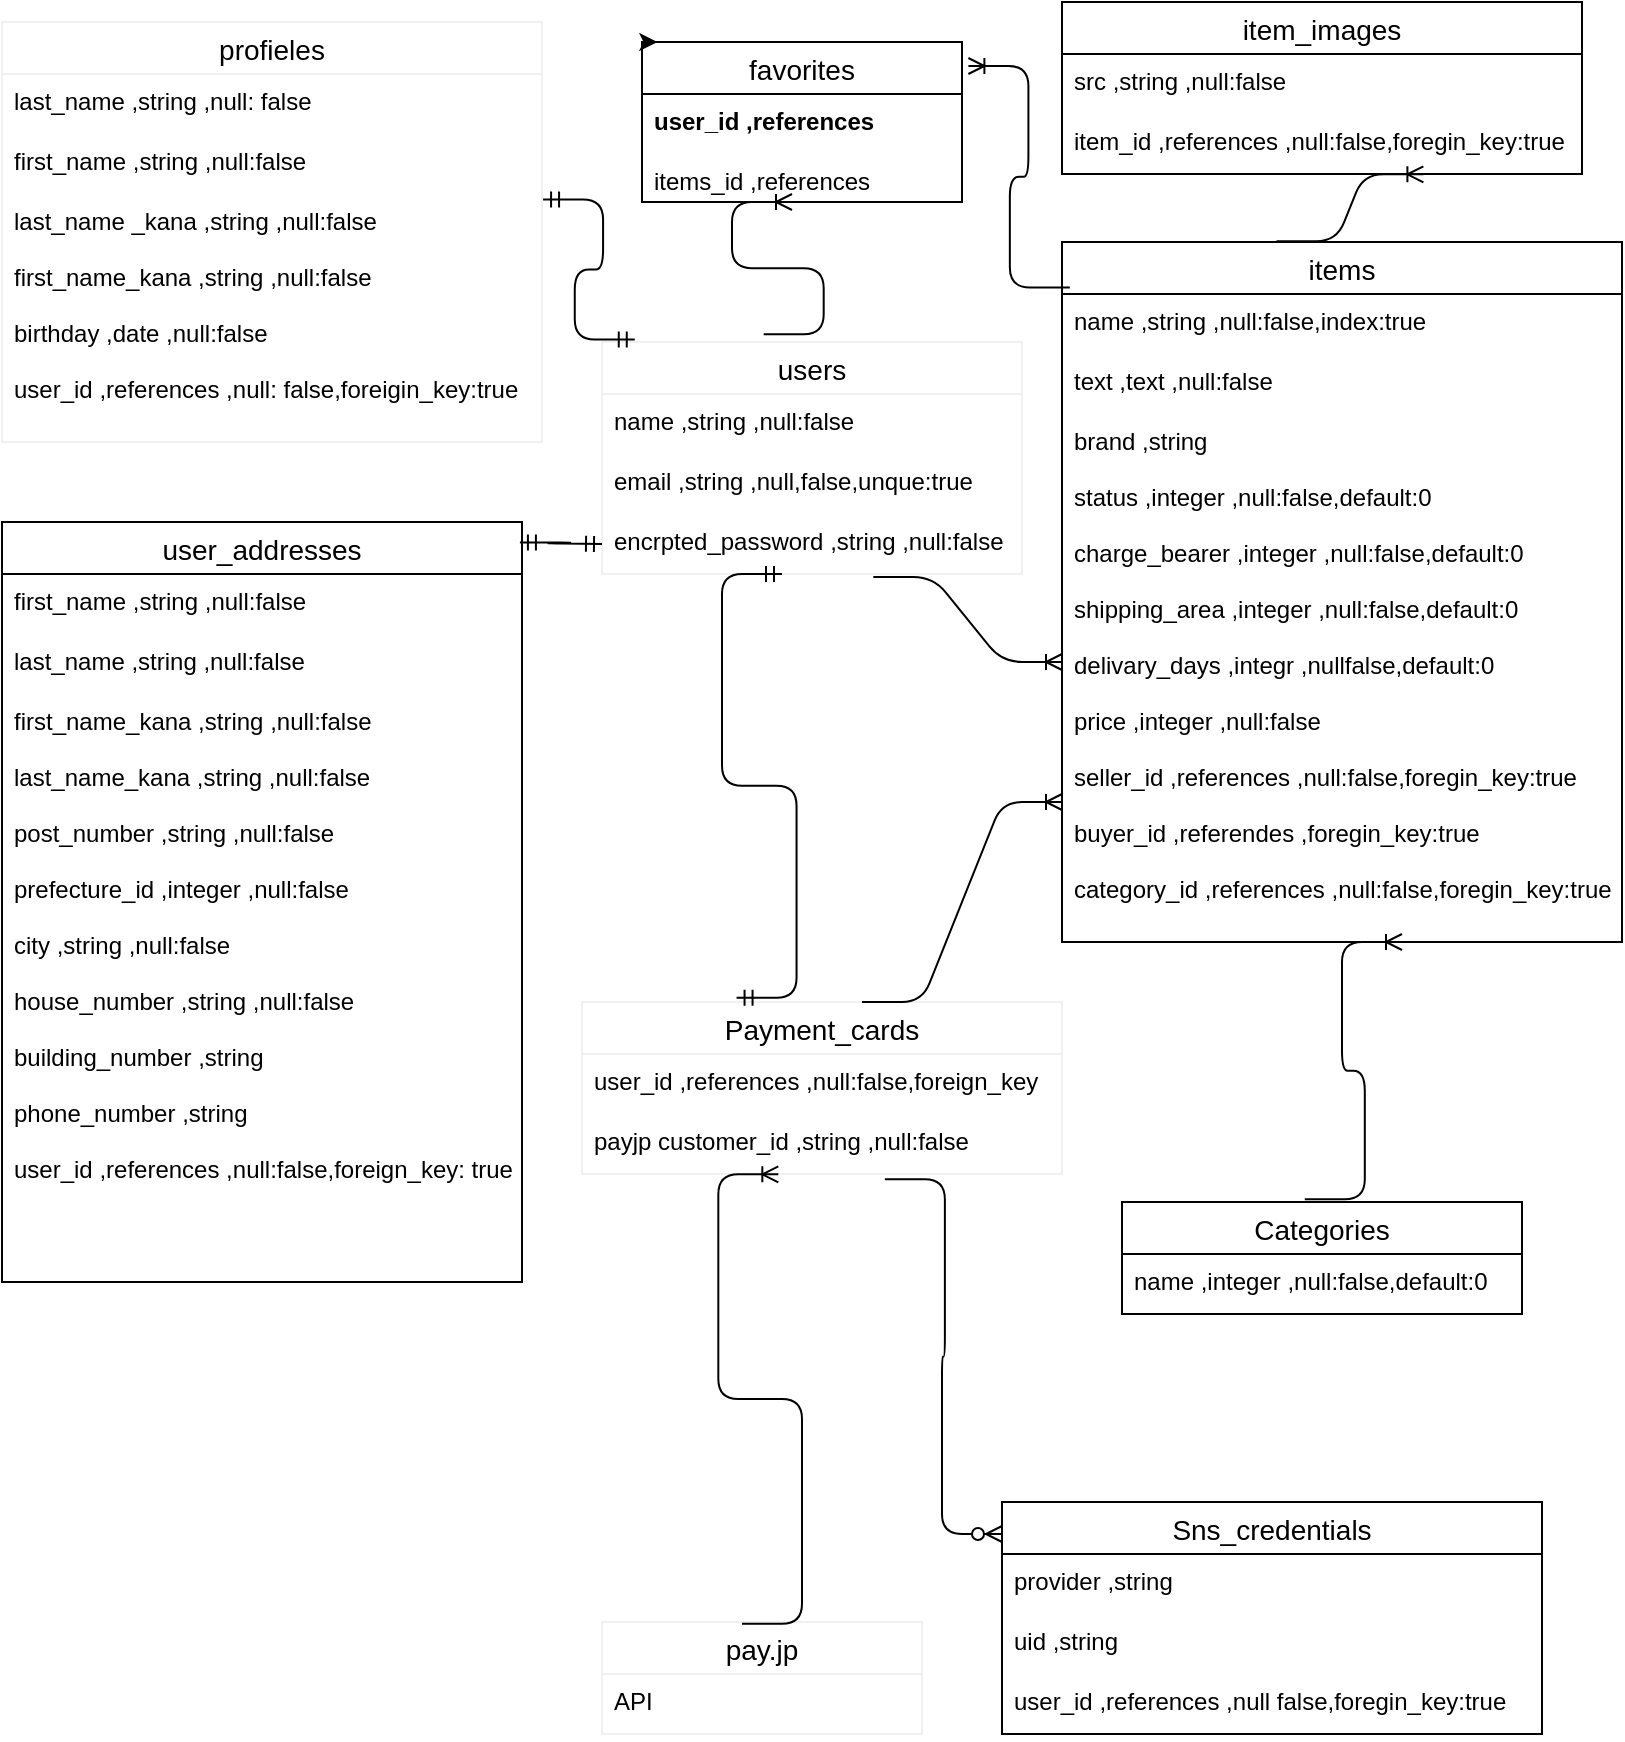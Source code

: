 <mxfile>
    <diagram id="Y5r9peVsJ0q9vcZss0R_" name="ページ1">
        <mxGraphModel dx="844" dy="1770" grid="1" gridSize="10" guides="1" tooltips="1" connect="1" arrows="1" fold="1" page="1" pageScale="1" pageWidth="827" pageHeight="1169" math="0" shadow="0">
            <root>
                <mxCell id="0"/>
                <mxCell id="1" parent="0"/>
                <mxCell id="AvC1nVBK0GeLXNqufEMX-15" value="favorites" style="swimlane;fontStyle=0;childLayout=stackLayout;horizontal=1;startSize=26;horizontalStack=0;resizeParent=1;resizeParentMax=0;resizeLast=0;collapsible=1;marginBottom=0;align=center;fontSize=14;" vertex="1" parent="1">
                    <mxGeometry x="330" y="-1140" width="160" height="80" as="geometry"/>
                </mxCell>
                <mxCell id="AvC1nVBK0GeLXNqufEMX-16" value="user_id ,references" style="text;strokeColor=none;fillColor=none;spacingLeft=4;spacingRight=4;overflow=hidden;rotatable=0;points=[[0,0.5],[1,0.5]];portConstraint=eastwest;fontSize=12;fontStyle=1" vertex="1" parent="AvC1nVBK0GeLXNqufEMX-15">
                    <mxGeometry y="26" width="160" height="30" as="geometry"/>
                </mxCell>
                <mxCell id="AvC1nVBK0GeLXNqufEMX-17" value="items_id ,references&#10;" style="text;strokeColor=none;fillColor=none;spacingLeft=4;spacingRight=4;overflow=hidden;rotatable=0;points=[[0,0.5],[1,0.5]];portConstraint=eastwest;fontSize=12;" vertex="1" parent="AvC1nVBK0GeLXNqufEMX-15">
                    <mxGeometry y="56" width="160" height="24" as="geometry"/>
                </mxCell>
                <mxCell id="AvC1nVBK0GeLXNqufEMX-20" style="edgeStyle=orthogonalEdgeStyle;rounded=0;orthogonalLoop=1;jettySize=auto;html=1;exitX=0;exitY=0;exitDx=0;exitDy=0;entryX=0.048;entryY=-0.01;entryDx=0;entryDy=0;entryPerimeter=0;" edge="1" parent="1" source="AvC1nVBK0GeLXNqufEMX-15" target="AvC1nVBK0GeLXNqufEMX-15">
                    <mxGeometry relative="1" as="geometry"/>
                </mxCell>
                <mxCell id="AvC1nVBK0GeLXNqufEMX-75" value="users" style="swimlane;fontStyle=0;childLayout=stackLayout;horizontal=1;startSize=26;horizontalStack=0;resizeParent=1;resizeParentMax=0;resizeLast=0;collapsible=1;marginBottom=0;align=center;fontSize=14;strokeColor=#f0f0f0;" vertex="1" parent="1">
                    <mxGeometry x="310" y="-990" width="210" height="116" as="geometry"/>
                </mxCell>
                <mxCell id="AvC1nVBK0GeLXNqufEMX-76" value="name ,string ,null:false" style="text;strokeColor=none;fillColor=none;spacingLeft=4;spacingRight=4;overflow=hidden;rotatable=0;points=[[0,0.5],[1,0.5]];portConstraint=eastwest;fontSize=12;" vertex="1" parent="AvC1nVBK0GeLXNqufEMX-75">
                    <mxGeometry y="26" width="210" height="30" as="geometry"/>
                </mxCell>
                <mxCell id="AvC1nVBK0GeLXNqufEMX-77" value="email ,string ,null,false,unque:true" style="text;strokeColor=none;fillColor=none;spacingLeft=4;spacingRight=4;overflow=hidden;rotatable=0;points=[[0,0.5],[1,0.5]];portConstraint=eastwest;fontSize=12;" vertex="1" parent="AvC1nVBK0GeLXNqufEMX-75">
                    <mxGeometry y="56" width="210" height="30" as="geometry"/>
                </mxCell>
                <mxCell id="AvC1nVBK0GeLXNqufEMX-78" value="encrpted_password ,string ,null:false" style="text;strokeColor=none;fillColor=none;spacingLeft=4;spacingRight=4;overflow=hidden;rotatable=0;points=[[0,0.5],[1,0.5]];portConstraint=eastwest;fontSize=12;" vertex="1" parent="AvC1nVBK0GeLXNqufEMX-75">
                    <mxGeometry y="86" width="210" height="30" as="geometry"/>
                </mxCell>
                <mxCell id="AvC1nVBK0GeLXNqufEMX-81" value="Payment_cards" style="swimlane;fontStyle=0;childLayout=stackLayout;horizontal=1;startSize=26;horizontalStack=0;resizeParent=1;resizeParentMax=0;resizeLast=0;collapsible=1;marginBottom=0;align=center;fontSize=14;strokeColor=#f0f0f0;" vertex="1" parent="1">
                    <mxGeometry x="300" y="-660" width="240" height="86" as="geometry"/>
                </mxCell>
                <mxCell id="AvC1nVBK0GeLXNqufEMX-82" value="user_id ,references ,null:false,foreign_key" style="text;strokeColor=none;fillColor=none;spacingLeft=4;spacingRight=4;overflow=hidden;rotatable=0;points=[[0,0.5],[1,0.5]];portConstraint=eastwest;fontSize=12;" vertex="1" parent="AvC1nVBK0GeLXNqufEMX-81">
                    <mxGeometry y="26" width="240" height="30" as="geometry"/>
                </mxCell>
                <mxCell id="AvC1nVBK0GeLXNqufEMX-83" value="payjp customer_id ,string ,null:false" style="text;strokeColor=none;fillColor=none;spacingLeft=4;spacingRight=4;overflow=hidden;rotatable=0;points=[[0,0.5],[1,0.5]];portConstraint=eastwest;fontSize=12;" vertex="1" parent="AvC1nVBK0GeLXNqufEMX-81">
                    <mxGeometry y="56" width="240" height="30" as="geometry"/>
                </mxCell>
                <mxCell id="AvC1nVBK0GeLXNqufEMX-85" value="pay.jp" style="swimlane;fontStyle=0;childLayout=stackLayout;horizontal=1;startSize=26;horizontalStack=0;resizeParent=1;resizeParentMax=0;resizeLast=0;collapsible=1;marginBottom=0;align=center;fontSize=14;strokeColor=#f0f0f0;" vertex="1" parent="1">
                    <mxGeometry x="310" y="-350" width="160" height="56" as="geometry"/>
                </mxCell>
                <mxCell id="AvC1nVBK0GeLXNqufEMX-86" value="API" style="text;strokeColor=none;fillColor=none;spacingLeft=4;spacingRight=4;overflow=hidden;rotatable=0;points=[[0,0.5],[1,0.5]];portConstraint=eastwest;fontSize=12;" vertex="1" parent="AvC1nVBK0GeLXNqufEMX-85">
                    <mxGeometry y="26" width="160" height="30" as="geometry"/>
                </mxCell>
                <mxCell id="AvC1nVBK0GeLXNqufEMX-89" value="profieles" style="swimlane;fontStyle=0;childLayout=stackLayout;horizontal=1;startSize=26;horizontalStack=0;resizeParent=1;resizeParentMax=0;resizeLast=0;collapsible=1;marginBottom=0;align=center;fontSize=14;strokeColor=#f0f0f0;" vertex="1" parent="1">
                    <mxGeometry x="10" y="-1150" width="270" height="210" as="geometry"/>
                </mxCell>
                <mxCell id="AvC1nVBK0GeLXNqufEMX-90" value="last_name ,string ,null: false" style="text;strokeColor=none;fillColor=none;spacingLeft=4;spacingRight=4;overflow=hidden;rotatable=0;points=[[0,0.5],[1,0.5]];portConstraint=eastwest;fontSize=12;" vertex="1" parent="AvC1nVBK0GeLXNqufEMX-89">
                    <mxGeometry y="26" width="270" height="30" as="geometry"/>
                </mxCell>
                <mxCell id="AvC1nVBK0GeLXNqufEMX-91" value="first_name ,string ,null:false" style="text;strokeColor=none;fillColor=none;spacingLeft=4;spacingRight=4;overflow=hidden;rotatable=0;points=[[0,0.5],[1,0.5]];portConstraint=eastwest;fontSize=12;" vertex="1" parent="AvC1nVBK0GeLXNqufEMX-89">
                    <mxGeometry y="56" width="270" height="30" as="geometry"/>
                </mxCell>
                <mxCell id="AvC1nVBK0GeLXNqufEMX-92" value="last_name _kana ,string ,null:false&#10;&#10;first_name_kana ,string ,null:false&#10;&#10;birthday ,date ,null:false&#10;&#10;user_id ,references ,null: false,foreigin_key:true " style="text;strokeColor=none;fillColor=none;spacingLeft=4;spacingRight=4;overflow=hidden;rotatable=0;points=[[0,0.5],[1,0.5]];portConstraint=eastwest;fontSize=12;" vertex="1" parent="AvC1nVBK0GeLXNqufEMX-89">
                    <mxGeometry y="86" width="270" height="124" as="geometry"/>
                </mxCell>
                <mxCell id="AvC1nVBK0GeLXNqufEMX-93" value="user_addresses" style="swimlane;fontStyle=0;childLayout=stackLayout;horizontal=1;startSize=26;horizontalStack=0;resizeParent=1;resizeParentMax=0;resizeLast=0;collapsible=1;marginBottom=0;align=center;fontSize=14;fillColor=none;gradientColor=none;" vertex="1" parent="1">
                    <mxGeometry x="10" y="-900" width="260" height="380" as="geometry"/>
                </mxCell>
                <mxCell id="AvC1nVBK0GeLXNqufEMX-94" value="first_name ,string ,null:false" style="text;strokeColor=none;fillColor=none;spacingLeft=4;spacingRight=4;overflow=hidden;rotatable=0;points=[[0,0.5],[1,0.5]];portConstraint=eastwest;fontSize=12;" vertex="1" parent="AvC1nVBK0GeLXNqufEMX-93">
                    <mxGeometry y="26" width="260" height="30" as="geometry"/>
                </mxCell>
                <mxCell id="AvC1nVBK0GeLXNqufEMX-95" value="last_name ,string ,null:false" style="text;strokeColor=none;fillColor=none;spacingLeft=4;spacingRight=4;overflow=hidden;rotatable=0;points=[[0,0.5],[1,0.5]];portConstraint=eastwest;fontSize=12;" vertex="1" parent="AvC1nVBK0GeLXNqufEMX-93">
                    <mxGeometry y="56" width="260" height="30" as="geometry"/>
                </mxCell>
                <mxCell id="AvC1nVBK0GeLXNqufEMX-96" value="first_name_kana ,string ,null:false&#10;&#10;last_name_kana ,string ,null:false&#10;&#10;post_number ,string ,null:false&#10;&#10;prefecture_id ,integer ,null:false&#10;&#10;city ,string ,null:false&#10;&#10;house_number ,string ,null:false&#10;&#10;building_number ,string&#10;&#10;phone_number ,string&#10;&#10;user_id ,references ,null:false,foreign_key: true&#10;&#10;&#10;&#10;&#10;&#10;&#10;" style="text;strokeColor=none;fillColor=none;spacingLeft=4;spacingRight=4;overflow=hidden;rotatable=0;points=[[0,0.5],[1,0.5]];portConstraint=eastwest;fontSize=12;" vertex="1" parent="AvC1nVBK0GeLXNqufEMX-93">
                    <mxGeometry y="86" width="260" height="294" as="geometry"/>
                </mxCell>
                <mxCell id="AvC1nVBK0GeLXNqufEMX-99" value="item_images" style="swimlane;fontStyle=0;childLayout=stackLayout;horizontal=1;startSize=26;horizontalStack=0;resizeParent=1;resizeParentMax=0;resizeLast=0;collapsible=1;marginBottom=0;align=center;fontSize=14;fillColor=none;gradientColor=none;" vertex="1" parent="1">
                    <mxGeometry x="540" y="-1160" width="260" height="86" as="geometry"/>
                </mxCell>
                <mxCell id="AvC1nVBK0GeLXNqufEMX-100" value="src ,string ,null:false" style="text;strokeColor=none;fillColor=none;spacingLeft=4;spacingRight=4;overflow=hidden;rotatable=0;points=[[0,0.5],[1,0.5]];portConstraint=eastwest;fontSize=12;" vertex="1" parent="AvC1nVBK0GeLXNqufEMX-99">
                    <mxGeometry y="26" width="260" height="30" as="geometry"/>
                </mxCell>
                <mxCell id="AvC1nVBK0GeLXNqufEMX-101" value="item_id ,references ,null:false,foregin_key:true" style="text;strokeColor=none;fillColor=none;spacingLeft=4;spacingRight=4;overflow=hidden;rotatable=0;points=[[0,0.5],[1,0.5]];portConstraint=eastwest;fontSize=12;" vertex="1" parent="AvC1nVBK0GeLXNqufEMX-99">
                    <mxGeometry y="56" width="260" height="30" as="geometry"/>
                </mxCell>
                <mxCell id="AvC1nVBK0GeLXNqufEMX-103" value="items" style="swimlane;fontStyle=0;childLayout=stackLayout;horizontal=1;startSize=26;horizontalStack=0;resizeParent=1;resizeParentMax=0;resizeLast=0;collapsible=1;marginBottom=0;align=center;fontSize=14;fillColor=none;gradientColor=none;" vertex="1" parent="1">
                    <mxGeometry x="540" y="-1040" width="280" height="350" as="geometry"/>
                </mxCell>
                <mxCell id="AvC1nVBK0GeLXNqufEMX-104" value="name ,string ,null:false,index:true" style="text;strokeColor=none;fillColor=none;spacingLeft=4;spacingRight=4;overflow=hidden;rotatable=0;points=[[0,0.5],[1,0.5]];portConstraint=eastwest;fontSize=12;" vertex="1" parent="AvC1nVBK0GeLXNqufEMX-103">
                    <mxGeometry y="26" width="280" height="30" as="geometry"/>
                </mxCell>
                <mxCell id="AvC1nVBK0GeLXNqufEMX-105" value="text ,text ,null:false" style="text;strokeColor=none;fillColor=none;spacingLeft=4;spacingRight=4;overflow=hidden;rotatable=0;points=[[0,0.5],[1,0.5]];portConstraint=eastwest;fontSize=12;" vertex="1" parent="AvC1nVBK0GeLXNqufEMX-103">
                    <mxGeometry y="56" width="280" height="30" as="geometry"/>
                </mxCell>
                <mxCell id="AvC1nVBK0GeLXNqufEMX-106" value="brand ,string&#10;&#10;status ,integer ,null:false,default:0&#10;&#10;charge_bearer ,integer ,null:false,default:0&#10;&#10;shipping_area ,integer ,null:false,default:0&#10;&#10;delivary_days ,integr ,nullfalse,default:0&#10;&#10;price ,integer ,null:false&#10;&#10;seller_id ,references ,null:false,foregin_key:true&#10;&#10;buyer_id ,referendes ,foregin_key:true&#10;&#10;category_id ,references ,null:false,foregin_key:true&#10;&#10;" style="text;strokeColor=none;fillColor=none;spacingLeft=4;spacingRight=4;overflow=hidden;rotatable=0;points=[[0,0.5],[1,0.5]];portConstraint=eastwest;fontSize=12;" vertex="1" parent="AvC1nVBK0GeLXNqufEMX-103">
                    <mxGeometry y="86" width="280" height="264" as="geometry"/>
                </mxCell>
                <mxCell id="AvC1nVBK0GeLXNqufEMX-107" value="Categories" style="swimlane;fontStyle=0;childLayout=stackLayout;horizontal=1;startSize=26;horizontalStack=0;resizeParent=1;resizeParentMax=0;resizeLast=0;collapsible=1;marginBottom=0;align=center;fontSize=14;fillColor=none;gradientColor=none;" vertex="1" parent="1">
                    <mxGeometry x="570" y="-560" width="200" height="56" as="geometry"/>
                </mxCell>
                <mxCell id="AvC1nVBK0GeLXNqufEMX-108" value="name ,integer ,null:false,default:0" style="text;strokeColor=none;fillColor=none;spacingLeft=4;spacingRight=4;overflow=hidden;rotatable=0;points=[[0,0.5],[1,0.5]];portConstraint=eastwest;fontSize=12;" vertex="1" parent="AvC1nVBK0GeLXNqufEMX-107">
                    <mxGeometry y="26" width="200" height="30" as="geometry"/>
                </mxCell>
                <mxCell id="AvC1nVBK0GeLXNqufEMX-111" value="Sns_credentials" style="swimlane;fontStyle=0;childLayout=stackLayout;horizontal=1;startSize=26;horizontalStack=0;resizeParent=1;resizeParentMax=0;resizeLast=0;collapsible=1;marginBottom=0;align=center;fontSize=14;fillColor=none;gradientColor=none;" vertex="1" parent="1">
                    <mxGeometry x="510" y="-410" width="270" height="116" as="geometry"/>
                </mxCell>
                <mxCell id="AvC1nVBK0GeLXNqufEMX-112" value="provider ,string&#10;" style="text;strokeColor=none;fillColor=none;spacingLeft=4;spacingRight=4;overflow=hidden;rotatable=0;points=[[0,0.5],[1,0.5]];portConstraint=eastwest;fontSize=12;" vertex="1" parent="AvC1nVBK0GeLXNqufEMX-111">
                    <mxGeometry y="26" width="270" height="30" as="geometry"/>
                </mxCell>
                <mxCell id="AvC1nVBK0GeLXNqufEMX-113" value="uid ,string&#10;" style="text;strokeColor=none;fillColor=none;spacingLeft=4;spacingRight=4;overflow=hidden;rotatable=0;points=[[0,0.5],[1,0.5]];portConstraint=eastwest;fontSize=12;" vertex="1" parent="AvC1nVBK0GeLXNqufEMX-111">
                    <mxGeometry y="56" width="270" height="30" as="geometry"/>
                </mxCell>
                <mxCell id="AvC1nVBK0GeLXNqufEMX-114" value="user_id ,references ,null false,foregin_key:true" style="text;strokeColor=none;fillColor=none;spacingLeft=4;spacingRight=4;overflow=hidden;rotatable=0;points=[[0,0.5],[1,0.5]];portConstraint=eastwest;fontSize=12;" vertex="1" parent="AvC1nVBK0GeLXNqufEMX-111">
                    <mxGeometry y="86" width="270" height="30" as="geometry"/>
                </mxCell>
                <mxCell id="AvC1nVBK0GeLXNqufEMX-133" value="" style="edgeStyle=entityRelationEdgeStyle;fontSize=12;html=1;endArrow=ERoneToMany;exitX=0.385;exitY=-0.033;exitDx=0;exitDy=0;exitPerimeter=0;" edge="1" parent="1" source="AvC1nVBK0GeLXNqufEMX-75">
                    <mxGeometry width="100" height="100" relative="1" as="geometry">
                        <mxPoint x="355" y="-980" as="sourcePoint"/>
                        <mxPoint x="405" y="-1060" as="targetPoint"/>
                    </mxGeometry>
                </mxCell>
                <mxCell id="AvC1nVBK0GeLXNqufEMX-134" value="" style="edgeStyle=entityRelationEdgeStyle;fontSize=12;html=1;endArrow=ERoneToMany;exitX=0.383;exitY=-0.001;exitDx=0;exitDy=0;exitPerimeter=0;entryX=0.695;entryY=1.006;entryDx=0;entryDy=0;entryPerimeter=0;" edge="1" parent="1" source="AvC1nVBK0GeLXNqufEMX-103" target="AvC1nVBK0GeLXNqufEMX-101">
                    <mxGeometry width="100" height="100" relative="1" as="geometry">
                        <mxPoint x="570" y="-990" as="sourcePoint"/>
                        <mxPoint x="670" y="-1090" as="targetPoint"/>
                    </mxGeometry>
                </mxCell>
                <mxCell id="AvC1nVBK0GeLXNqufEMX-135" value="" style="edgeStyle=entityRelationEdgeStyle;fontSize=12;html=1;endArrow=ERoneToMany;exitX=0.457;exitY=-0.024;exitDx=0;exitDy=0;exitPerimeter=0;" edge="1" parent="1" source="AvC1nVBK0GeLXNqufEMX-107">
                    <mxGeometry width="100" height="100" relative="1" as="geometry">
                        <mxPoint x="610" y="-590" as="sourcePoint"/>
                        <mxPoint x="710" y="-690" as="targetPoint"/>
                    </mxGeometry>
                </mxCell>
                <mxCell id="AvC1nVBK0GeLXNqufEMX-136" value="" style="edgeStyle=entityRelationEdgeStyle;fontSize=12;html=1;endArrow=ERoneToMany;" edge="1" parent="1">
                    <mxGeometry width="100" height="100" relative="1" as="geometry">
                        <mxPoint x="440" y="-660" as="sourcePoint"/>
                        <mxPoint x="540" y="-760" as="targetPoint"/>
                    </mxGeometry>
                </mxCell>
                <mxCell id="AvC1nVBK0GeLXNqufEMX-137" value="" style="edgeStyle=entityRelationEdgeStyle;fontSize=12;html=1;endArrow=ERzeroToMany;endFill=1;exitX=0.631;exitY=1.089;exitDx=0;exitDy=0;exitPerimeter=0;" edge="1" parent="1" source="AvC1nVBK0GeLXNqufEMX-83">
                    <mxGeometry width="100" height="100" relative="1" as="geometry">
                        <mxPoint x="410" y="-294" as="sourcePoint"/>
                        <mxPoint x="510" y="-394" as="targetPoint"/>
                    </mxGeometry>
                </mxCell>
                <mxCell id="AvC1nVBK0GeLXNqufEMX-138" value="" style="edgeStyle=entityRelationEdgeStyle;fontSize=12;html=1;endArrow=ERoneToMany;entryX=0.409;entryY=1.006;entryDx=0;entryDy=0;entryPerimeter=0;" edge="1" parent="1" target="AvC1nVBK0GeLXNqufEMX-83">
                    <mxGeometry width="100" height="100" relative="1" as="geometry">
                        <mxPoint x="380" y="-349.167" as="sourcePoint"/>
                        <mxPoint x="400" y="-620" as="targetPoint"/>
                    </mxGeometry>
                </mxCell>
                <mxCell id="AvC1nVBK0GeLXNqufEMX-139" value="" style="edgeStyle=entityRelationEdgeStyle;fontSize=12;html=1;endArrow=ERoneToMany;exitX=0.014;exitY=0.065;exitDx=0;exitDy=0;exitPerimeter=0;entryX=1.02;entryY=0.15;entryDx=0;entryDy=0;entryPerimeter=0;" edge="1" parent="1" source="AvC1nVBK0GeLXNqufEMX-103" target="AvC1nVBK0GeLXNqufEMX-15">
                    <mxGeometry width="100" height="100" relative="1" as="geometry">
                        <mxPoint x="400" y="-1022" as="sourcePoint"/>
                        <mxPoint x="500" y="-1122" as="targetPoint"/>
                    </mxGeometry>
                </mxCell>
                <mxCell id="AvC1nVBK0GeLXNqufEMX-140" value="" style="edgeStyle=entityRelationEdgeStyle;fontSize=12;html=1;endArrow=ERoneToMany;exitX=0.646;exitY=1.05;exitDx=0;exitDy=0;exitPerimeter=0;" edge="1" parent="1" source="AvC1nVBK0GeLXNqufEMX-78">
                    <mxGeometry width="100" height="100" relative="1" as="geometry">
                        <mxPoint x="430" y="-840" as="sourcePoint"/>
                        <mxPoint x="540" y="-830" as="targetPoint"/>
                    </mxGeometry>
                </mxCell>
                <mxCell id="AvC1nVBK0GeLXNqufEMX-141" value="" style="edgeStyle=entityRelationEdgeStyle;fontSize=12;html=1;endArrow=ERmandOne;startArrow=ERmandOne;entryX=1.002;entryY=0.022;entryDx=0;entryDy=0;entryPerimeter=0;exitX=0.078;exitY=-0.011;exitDx=0;exitDy=0;exitPerimeter=0;" edge="1" parent="1" source="AvC1nVBK0GeLXNqufEMX-75" target="AvC1nVBK0GeLXNqufEMX-92">
                    <mxGeometry width="100" height="100" relative="1" as="geometry">
                        <mxPoint x="130" y="-920" as="sourcePoint"/>
                        <mxPoint x="230" y="-1020" as="targetPoint"/>
                    </mxGeometry>
                </mxCell>
                <mxCell id="AvC1nVBK0GeLXNqufEMX-142" value="" style="edgeStyle=entityRelationEdgeStyle;fontSize=12;html=1;endArrow=ERmandOne;startArrow=ERmandOne;entryX=0;entryY=0.5;entryDx=0;entryDy=0;exitX=0.996;exitY=0.027;exitDx=0;exitDy=0;exitPerimeter=0;" edge="1" parent="1" source="AvC1nVBK0GeLXNqufEMX-93" target="AvC1nVBK0GeLXNqufEMX-78">
                    <mxGeometry width="100" height="100" relative="1" as="geometry">
                        <mxPoint x="280" y="-889" as="sourcePoint"/>
                        <mxPoint x="230" y="-1020" as="targetPoint"/>
                    </mxGeometry>
                </mxCell>
                <mxCell id="AvC1nVBK0GeLXNqufEMX-143" value="" style="edgeStyle=entityRelationEdgeStyle;fontSize=12;html=1;endArrow=ERmandOne;startArrow=ERmandOne;exitX=0.322;exitY=-0.025;exitDx=0;exitDy=0;exitPerimeter=0;" edge="1" parent="1" source="AvC1nVBK0GeLXNqufEMX-81">
                    <mxGeometry width="100" height="100" relative="1" as="geometry">
                        <mxPoint x="300" y="-774" as="sourcePoint"/>
                        <mxPoint x="400" y="-874" as="targetPoint"/>
                    </mxGeometry>
                </mxCell>
            </root>
        </mxGraphModel>
    </diagram>
</mxfile>